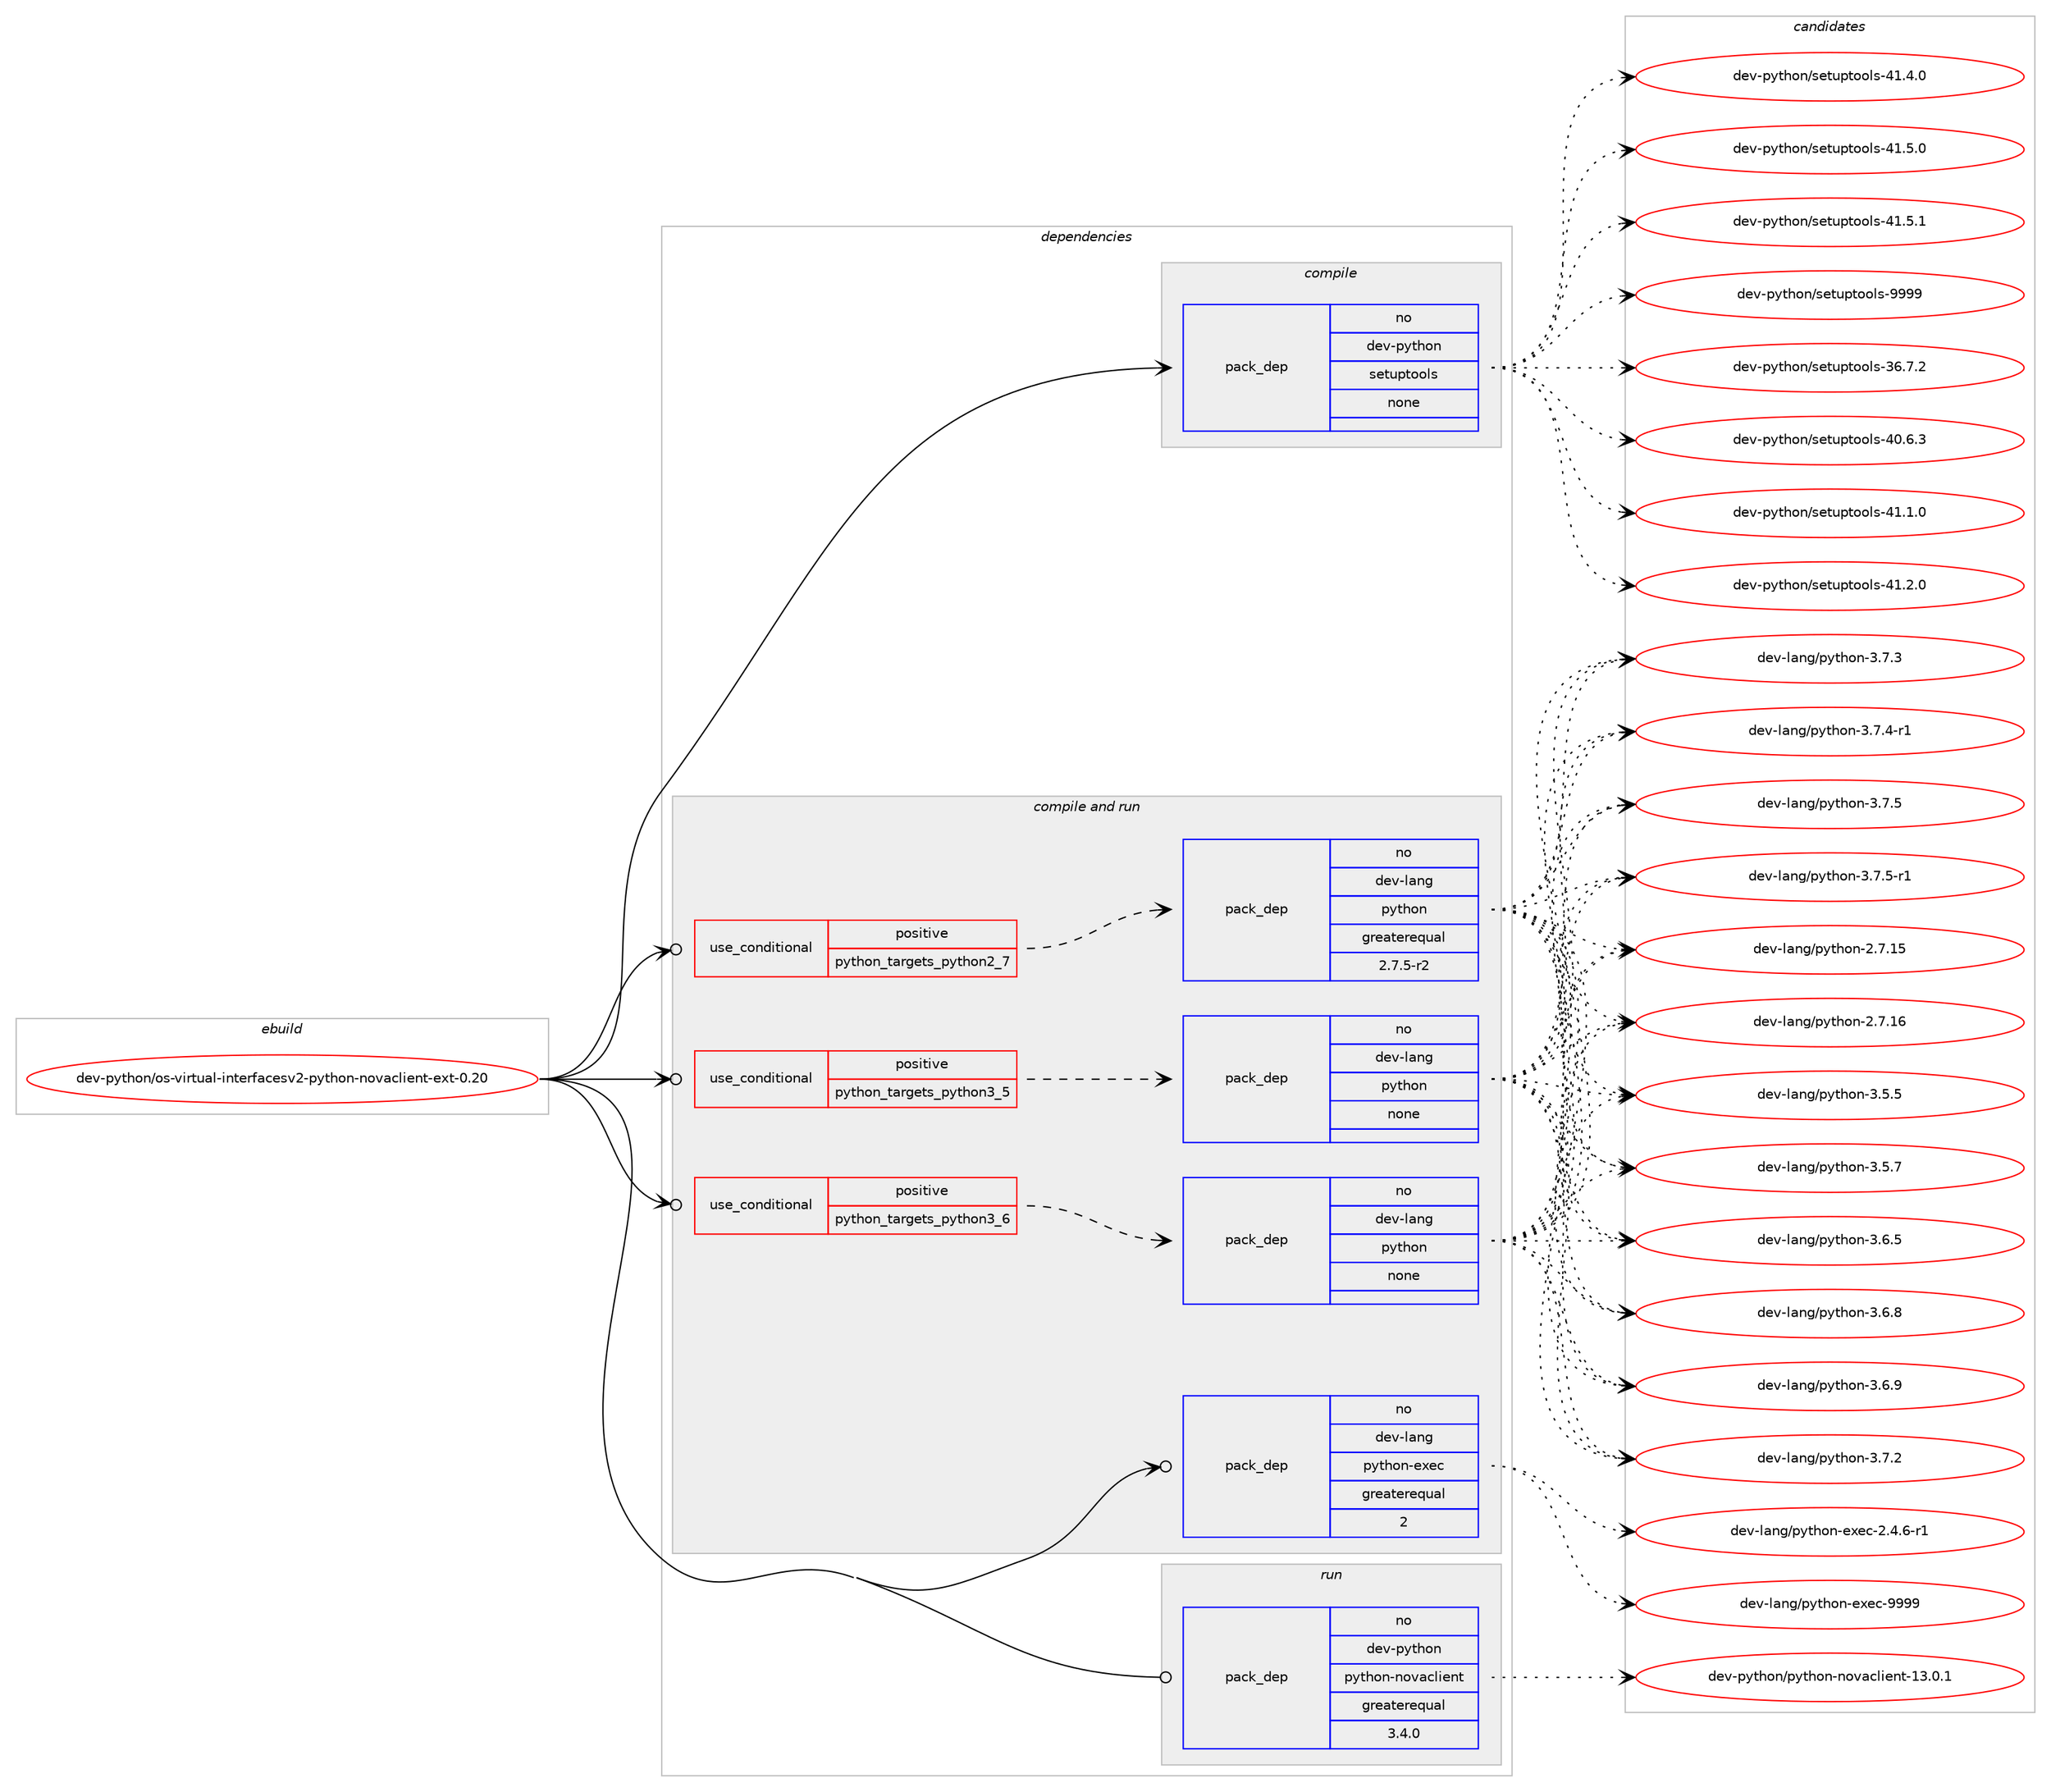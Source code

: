 digraph prolog {

# *************
# Graph options
# *************

newrank=true;
concentrate=true;
compound=true;
graph [rankdir=LR,fontname=Helvetica,fontsize=10,ranksep=1.5];#, ranksep=2.5, nodesep=0.2];
edge  [arrowhead=vee];
node  [fontname=Helvetica,fontsize=10];

# **********
# The ebuild
# **********

subgraph cluster_leftcol {
color=gray;
rank=same;
label=<<i>ebuild</i>>;
id [label="dev-python/os-virtual-interfacesv2-python-novaclient-ext-0.20", color=red, width=4, href="../dev-python/os-virtual-interfacesv2-python-novaclient-ext-0.20.svg"];
}

# ****************
# The dependencies
# ****************

subgraph cluster_midcol {
color=gray;
label=<<i>dependencies</i>>;
subgraph cluster_compile {
fillcolor="#eeeeee";
style=filled;
label=<<i>compile</i>>;
subgraph pack462924 {
dependency618418 [label=<<TABLE BORDER="0" CELLBORDER="1" CELLSPACING="0" CELLPADDING="4" WIDTH="220"><TR><TD ROWSPAN="6" CELLPADDING="30">pack_dep</TD></TR><TR><TD WIDTH="110">no</TD></TR><TR><TD>dev-python</TD></TR><TR><TD>setuptools</TD></TR><TR><TD>none</TD></TR><TR><TD></TD></TR></TABLE>>, shape=none, color=blue];
}
id:e -> dependency618418:w [weight=20,style="solid",arrowhead="vee"];
}
subgraph cluster_compileandrun {
fillcolor="#eeeeee";
style=filled;
label=<<i>compile and run</i>>;
subgraph cond143686 {
dependency618419 [label=<<TABLE BORDER="0" CELLBORDER="1" CELLSPACING="0" CELLPADDING="4"><TR><TD ROWSPAN="3" CELLPADDING="10">use_conditional</TD></TR><TR><TD>positive</TD></TR><TR><TD>python_targets_python2_7</TD></TR></TABLE>>, shape=none, color=red];
subgraph pack462925 {
dependency618420 [label=<<TABLE BORDER="0" CELLBORDER="1" CELLSPACING="0" CELLPADDING="4" WIDTH="220"><TR><TD ROWSPAN="6" CELLPADDING="30">pack_dep</TD></TR><TR><TD WIDTH="110">no</TD></TR><TR><TD>dev-lang</TD></TR><TR><TD>python</TD></TR><TR><TD>greaterequal</TD></TR><TR><TD>2.7.5-r2</TD></TR></TABLE>>, shape=none, color=blue];
}
dependency618419:e -> dependency618420:w [weight=20,style="dashed",arrowhead="vee"];
}
id:e -> dependency618419:w [weight=20,style="solid",arrowhead="odotvee"];
subgraph cond143687 {
dependency618421 [label=<<TABLE BORDER="0" CELLBORDER="1" CELLSPACING="0" CELLPADDING="4"><TR><TD ROWSPAN="3" CELLPADDING="10">use_conditional</TD></TR><TR><TD>positive</TD></TR><TR><TD>python_targets_python3_5</TD></TR></TABLE>>, shape=none, color=red];
subgraph pack462926 {
dependency618422 [label=<<TABLE BORDER="0" CELLBORDER="1" CELLSPACING="0" CELLPADDING="4" WIDTH="220"><TR><TD ROWSPAN="6" CELLPADDING="30">pack_dep</TD></TR><TR><TD WIDTH="110">no</TD></TR><TR><TD>dev-lang</TD></TR><TR><TD>python</TD></TR><TR><TD>none</TD></TR><TR><TD></TD></TR></TABLE>>, shape=none, color=blue];
}
dependency618421:e -> dependency618422:w [weight=20,style="dashed",arrowhead="vee"];
}
id:e -> dependency618421:w [weight=20,style="solid",arrowhead="odotvee"];
subgraph cond143688 {
dependency618423 [label=<<TABLE BORDER="0" CELLBORDER="1" CELLSPACING="0" CELLPADDING="4"><TR><TD ROWSPAN="3" CELLPADDING="10">use_conditional</TD></TR><TR><TD>positive</TD></TR><TR><TD>python_targets_python3_6</TD></TR></TABLE>>, shape=none, color=red];
subgraph pack462927 {
dependency618424 [label=<<TABLE BORDER="0" CELLBORDER="1" CELLSPACING="0" CELLPADDING="4" WIDTH="220"><TR><TD ROWSPAN="6" CELLPADDING="30">pack_dep</TD></TR><TR><TD WIDTH="110">no</TD></TR><TR><TD>dev-lang</TD></TR><TR><TD>python</TD></TR><TR><TD>none</TD></TR><TR><TD></TD></TR></TABLE>>, shape=none, color=blue];
}
dependency618423:e -> dependency618424:w [weight=20,style="dashed",arrowhead="vee"];
}
id:e -> dependency618423:w [weight=20,style="solid",arrowhead="odotvee"];
subgraph pack462928 {
dependency618425 [label=<<TABLE BORDER="0" CELLBORDER="1" CELLSPACING="0" CELLPADDING="4" WIDTH="220"><TR><TD ROWSPAN="6" CELLPADDING="30">pack_dep</TD></TR><TR><TD WIDTH="110">no</TD></TR><TR><TD>dev-lang</TD></TR><TR><TD>python-exec</TD></TR><TR><TD>greaterequal</TD></TR><TR><TD>2</TD></TR></TABLE>>, shape=none, color=blue];
}
id:e -> dependency618425:w [weight=20,style="solid",arrowhead="odotvee"];
}
subgraph cluster_run {
fillcolor="#eeeeee";
style=filled;
label=<<i>run</i>>;
subgraph pack462929 {
dependency618426 [label=<<TABLE BORDER="0" CELLBORDER="1" CELLSPACING="0" CELLPADDING="4" WIDTH="220"><TR><TD ROWSPAN="6" CELLPADDING="30">pack_dep</TD></TR><TR><TD WIDTH="110">no</TD></TR><TR><TD>dev-python</TD></TR><TR><TD>python-novaclient</TD></TR><TR><TD>greaterequal</TD></TR><TR><TD>3.4.0</TD></TR></TABLE>>, shape=none, color=blue];
}
id:e -> dependency618426:w [weight=20,style="solid",arrowhead="odot"];
}
}

# **************
# The candidates
# **************

subgraph cluster_choices {
rank=same;
color=gray;
label=<<i>candidates</i>>;

subgraph choice462924 {
color=black;
nodesep=1;
choice100101118451121211161041111104711510111611711211611111110811545515446554650 [label="dev-python/setuptools-36.7.2", color=red, width=4,href="../dev-python/setuptools-36.7.2.svg"];
choice100101118451121211161041111104711510111611711211611111110811545524846544651 [label="dev-python/setuptools-40.6.3", color=red, width=4,href="../dev-python/setuptools-40.6.3.svg"];
choice100101118451121211161041111104711510111611711211611111110811545524946494648 [label="dev-python/setuptools-41.1.0", color=red, width=4,href="../dev-python/setuptools-41.1.0.svg"];
choice100101118451121211161041111104711510111611711211611111110811545524946504648 [label="dev-python/setuptools-41.2.0", color=red, width=4,href="../dev-python/setuptools-41.2.0.svg"];
choice100101118451121211161041111104711510111611711211611111110811545524946524648 [label="dev-python/setuptools-41.4.0", color=red, width=4,href="../dev-python/setuptools-41.4.0.svg"];
choice100101118451121211161041111104711510111611711211611111110811545524946534648 [label="dev-python/setuptools-41.5.0", color=red, width=4,href="../dev-python/setuptools-41.5.0.svg"];
choice100101118451121211161041111104711510111611711211611111110811545524946534649 [label="dev-python/setuptools-41.5.1", color=red, width=4,href="../dev-python/setuptools-41.5.1.svg"];
choice10010111845112121116104111110471151011161171121161111111081154557575757 [label="dev-python/setuptools-9999", color=red, width=4,href="../dev-python/setuptools-9999.svg"];
dependency618418:e -> choice100101118451121211161041111104711510111611711211611111110811545515446554650:w [style=dotted,weight="100"];
dependency618418:e -> choice100101118451121211161041111104711510111611711211611111110811545524846544651:w [style=dotted,weight="100"];
dependency618418:e -> choice100101118451121211161041111104711510111611711211611111110811545524946494648:w [style=dotted,weight="100"];
dependency618418:e -> choice100101118451121211161041111104711510111611711211611111110811545524946504648:w [style=dotted,weight="100"];
dependency618418:e -> choice100101118451121211161041111104711510111611711211611111110811545524946524648:w [style=dotted,weight="100"];
dependency618418:e -> choice100101118451121211161041111104711510111611711211611111110811545524946534648:w [style=dotted,weight="100"];
dependency618418:e -> choice100101118451121211161041111104711510111611711211611111110811545524946534649:w [style=dotted,weight="100"];
dependency618418:e -> choice10010111845112121116104111110471151011161171121161111111081154557575757:w [style=dotted,weight="100"];
}
subgraph choice462925 {
color=black;
nodesep=1;
choice10010111845108971101034711212111610411111045504655464953 [label="dev-lang/python-2.7.15", color=red, width=4,href="../dev-lang/python-2.7.15.svg"];
choice10010111845108971101034711212111610411111045504655464954 [label="dev-lang/python-2.7.16", color=red, width=4,href="../dev-lang/python-2.7.16.svg"];
choice100101118451089711010347112121116104111110455146534653 [label="dev-lang/python-3.5.5", color=red, width=4,href="../dev-lang/python-3.5.5.svg"];
choice100101118451089711010347112121116104111110455146534655 [label="dev-lang/python-3.5.7", color=red, width=4,href="../dev-lang/python-3.5.7.svg"];
choice100101118451089711010347112121116104111110455146544653 [label="dev-lang/python-3.6.5", color=red, width=4,href="../dev-lang/python-3.6.5.svg"];
choice100101118451089711010347112121116104111110455146544656 [label="dev-lang/python-3.6.8", color=red, width=4,href="../dev-lang/python-3.6.8.svg"];
choice100101118451089711010347112121116104111110455146544657 [label="dev-lang/python-3.6.9", color=red, width=4,href="../dev-lang/python-3.6.9.svg"];
choice100101118451089711010347112121116104111110455146554650 [label="dev-lang/python-3.7.2", color=red, width=4,href="../dev-lang/python-3.7.2.svg"];
choice100101118451089711010347112121116104111110455146554651 [label="dev-lang/python-3.7.3", color=red, width=4,href="../dev-lang/python-3.7.3.svg"];
choice1001011184510897110103471121211161041111104551465546524511449 [label="dev-lang/python-3.7.4-r1", color=red, width=4,href="../dev-lang/python-3.7.4-r1.svg"];
choice100101118451089711010347112121116104111110455146554653 [label="dev-lang/python-3.7.5", color=red, width=4,href="../dev-lang/python-3.7.5.svg"];
choice1001011184510897110103471121211161041111104551465546534511449 [label="dev-lang/python-3.7.5-r1", color=red, width=4,href="../dev-lang/python-3.7.5-r1.svg"];
dependency618420:e -> choice10010111845108971101034711212111610411111045504655464953:w [style=dotted,weight="100"];
dependency618420:e -> choice10010111845108971101034711212111610411111045504655464954:w [style=dotted,weight="100"];
dependency618420:e -> choice100101118451089711010347112121116104111110455146534653:w [style=dotted,weight="100"];
dependency618420:e -> choice100101118451089711010347112121116104111110455146534655:w [style=dotted,weight="100"];
dependency618420:e -> choice100101118451089711010347112121116104111110455146544653:w [style=dotted,weight="100"];
dependency618420:e -> choice100101118451089711010347112121116104111110455146544656:w [style=dotted,weight="100"];
dependency618420:e -> choice100101118451089711010347112121116104111110455146544657:w [style=dotted,weight="100"];
dependency618420:e -> choice100101118451089711010347112121116104111110455146554650:w [style=dotted,weight="100"];
dependency618420:e -> choice100101118451089711010347112121116104111110455146554651:w [style=dotted,weight="100"];
dependency618420:e -> choice1001011184510897110103471121211161041111104551465546524511449:w [style=dotted,weight="100"];
dependency618420:e -> choice100101118451089711010347112121116104111110455146554653:w [style=dotted,weight="100"];
dependency618420:e -> choice1001011184510897110103471121211161041111104551465546534511449:w [style=dotted,weight="100"];
}
subgraph choice462926 {
color=black;
nodesep=1;
choice10010111845108971101034711212111610411111045504655464953 [label="dev-lang/python-2.7.15", color=red, width=4,href="../dev-lang/python-2.7.15.svg"];
choice10010111845108971101034711212111610411111045504655464954 [label="dev-lang/python-2.7.16", color=red, width=4,href="../dev-lang/python-2.7.16.svg"];
choice100101118451089711010347112121116104111110455146534653 [label="dev-lang/python-3.5.5", color=red, width=4,href="../dev-lang/python-3.5.5.svg"];
choice100101118451089711010347112121116104111110455146534655 [label="dev-lang/python-3.5.7", color=red, width=4,href="../dev-lang/python-3.5.7.svg"];
choice100101118451089711010347112121116104111110455146544653 [label="dev-lang/python-3.6.5", color=red, width=4,href="../dev-lang/python-3.6.5.svg"];
choice100101118451089711010347112121116104111110455146544656 [label="dev-lang/python-3.6.8", color=red, width=4,href="../dev-lang/python-3.6.8.svg"];
choice100101118451089711010347112121116104111110455146544657 [label="dev-lang/python-3.6.9", color=red, width=4,href="../dev-lang/python-3.6.9.svg"];
choice100101118451089711010347112121116104111110455146554650 [label="dev-lang/python-3.7.2", color=red, width=4,href="../dev-lang/python-3.7.2.svg"];
choice100101118451089711010347112121116104111110455146554651 [label="dev-lang/python-3.7.3", color=red, width=4,href="../dev-lang/python-3.7.3.svg"];
choice1001011184510897110103471121211161041111104551465546524511449 [label="dev-lang/python-3.7.4-r1", color=red, width=4,href="../dev-lang/python-3.7.4-r1.svg"];
choice100101118451089711010347112121116104111110455146554653 [label="dev-lang/python-3.7.5", color=red, width=4,href="../dev-lang/python-3.7.5.svg"];
choice1001011184510897110103471121211161041111104551465546534511449 [label="dev-lang/python-3.7.5-r1", color=red, width=4,href="../dev-lang/python-3.7.5-r1.svg"];
dependency618422:e -> choice10010111845108971101034711212111610411111045504655464953:w [style=dotted,weight="100"];
dependency618422:e -> choice10010111845108971101034711212111610411111045504655464954:w [style=dotted,weight="100"];
dependency618422:e -> choice100101118451089711010347112121116104111110455146534653:w [style=dotted,weight="100"];
dependency618422:e -> choice100101118451089711010347112121116104111110455146534655:w [style=dotted,weight="100"];
dependency618422:e -> choice100101118451089711010347112121116104111110455146544653:w [style=dotted,weight="100"];
dependency618422:e -> choice100101118451089711010347112121116104111110455146544656:w [style=dotted,weight="100"];
dependency618422:e -> choice100101118451089711010347112121116104111110455146544657:w [style=dotted,weight="100"];
dependency618422:e -> choice100101118451089711010347112121116104111110455146554650:w [style=dotted,weight="100"];
dependency618422:e -> choice100101118451089711010347112121116104111110455146554651:w [style=dotted,weight="100"];
dependency618422:e -> choice1001011184510897110103471121211161041111104551465546524511449:w [style=dotted,weight="100"];
dependency618422:e -> choice100101118451089711010347112121116104111110455146554653:w [style=dotted,weight="100"];
dependency618422:e -> choice1001011184510897110103471121211161041111104551465546534511449:w [style=dotted,weight="100"];
}
subgraph choice462927 {
color=black;
nodesep=1;
choice10010111845108971101034711212111610411111045504655464953 [label="dev-lang/python-2.7.15", color=red, width=4,href="../dev-lang/python-2.7.15.svg"];
choice10010111845108971101034711212111610411111045504655464954 [label="dev-lang/python-2.7.16", color=red, width=4,href="../dev-lang/python-2.7.16.svg"];
choice100101118451089711010347112121116104111110455146534653 [label="dev-lang/python-3.5.5", color=red, width=4,href="../dev-lang/python-3.5.5.svg"];
choice100101118451089711010347112121116104111110455146534655 [label="dev-lang/python-3.5.7", color=red, width=4,href="../dev-lang/python-3.5.7.svg"];
choice100101118451089711010347112121116104111110455146544653 [label="dev-lang/python-3.6.5", color=red, width=4,href="../dev-lang/python-3.6.5.svg"];
choice100101118451089711010347112121116104111110455146544656 [label="dev-lang/python-3.6.8", color=red, width=4,href="../dev-lang/python-3.6.8.svg"];
choice100101118451089711010347112121116104111110455146544657 [label="dev-lang/python-3.6.9", color=red, width=4,href="../dev-lang/python-3.6.9.svg"];
choice100101118451089711010347112121116104111110455146554650 [label="dev-lang/python-3.7.2", color=red, width=4,href="../dev-lang/python-3.7.2.svg"];
choice100101118451089711010347112121116104111110455146554651 [label="dev-lang/python-3.7.3", color=red, width=4,href="../dev-lang/python-3.7.3.svg"];
choice1001011184510897110103471121211161041111104551465546524511449 [label="dev-lang/python-3.7.4-r1", color=red, width=4,href="../dev-lang/python-3.7.4-r1.svg"];
choice100101118451089711010347112121116104111110455146554653 [label="dev-lang/python-3.7.5", color=red, width=4,href="../dev-lang/python-3.7.5.svg"];
choice1001011184510897110103471121211161041111104551465546534511449 [label="dev-lang/python-3.7.5-r1", color=red, width=4,href="../dev-lang/python-3.7.5-r1.svg"];
dependency618424:e -> choice10010111845108971101034711212111610411111045504655464953:w [style=dotted,weight="100"];
dependency618424:e -> choice10010111845108971101034711212111610411111045504655464954:w [style=dotted,weight="100"];
dependency618424:e -> choice100101118451089711010347112121116104111110455146534653:w [style=dotted,weight="100"];
dependency618424:e -> choice100101118451089711010347112121116104111110455146534655:w [style=dotted,weight="100"];
dependency618424:e -> choice100101118451089711010347112121116104111110455146544653:w [style=dotted,weight="100"];
dependency618424:e -> choice100101118451089711010347112121116104111110455146544656:w [style=dotted,weight="100"];
dependency618424:e -> choice100101118451089711010347112121116104111110455146544657:w [style=dotted,weight="100"];
dependency618424:e -> choice100101118451089711010347112121116104111110455146554650:w [style=dotted,weight="100"];
dependency618424:e -> choice100101118451089711010347112121116104111110455146554651:w [style=dotted,weight="100"];
dependency618424:e -> choice1001011184510897110103471121211161041111104551465546524511449:w [style=dotted,weight="100"];
dependency618424:e -> choice100101118451089711010347112121116104111110455146554653:w [style=dotted,weight="100"];
dependency618424:e -> choice1001011184510897110103471121211161041111104551465546534511449:w [style=dotted,weight="100"];
}
subgraph choice462928 {
color=black;
nodesep=1;
choice10010111845108971101034711212111610411111045101120101994550465246544511449 [label="dev-lang/python-exec-2.4.6-r1", color=red, width=4,href="../dev-lang/python-exec-2.4.6-r1.svg"];
choice10010111845108971101034711212111610411111045101120101994557575757 [label="dev-lang/python-exec-9999", color=red, width=4,href="../dev-lang/python-exec-9999.svg"];
dependency618425:e -> choice10010111845108971101034711212111610411111045101120101994550465246544511449:w [style=dotted,weight="100"];
dependency618425:e -> choice10010111845108971101034711212111610411111045101120101994557575757:w [style=dotted,weight="100"];
}
subgraph choice462929 {
color=black;
nodesep=1;
choice100101118451121211161041111104711212111610411111045110111118979910810510111011645495146484649 [label="dev-python/python-novaclient-13.0.1", color=red, width=4,href="../dev-python/python-novaclient-13.0.1.svg"];
dependency618426:e -> choice100101118451121211161041111104711212111610411111045110111118979910810510111011645495146484649:w [style=dotted,weight="100"];
}
}

}
